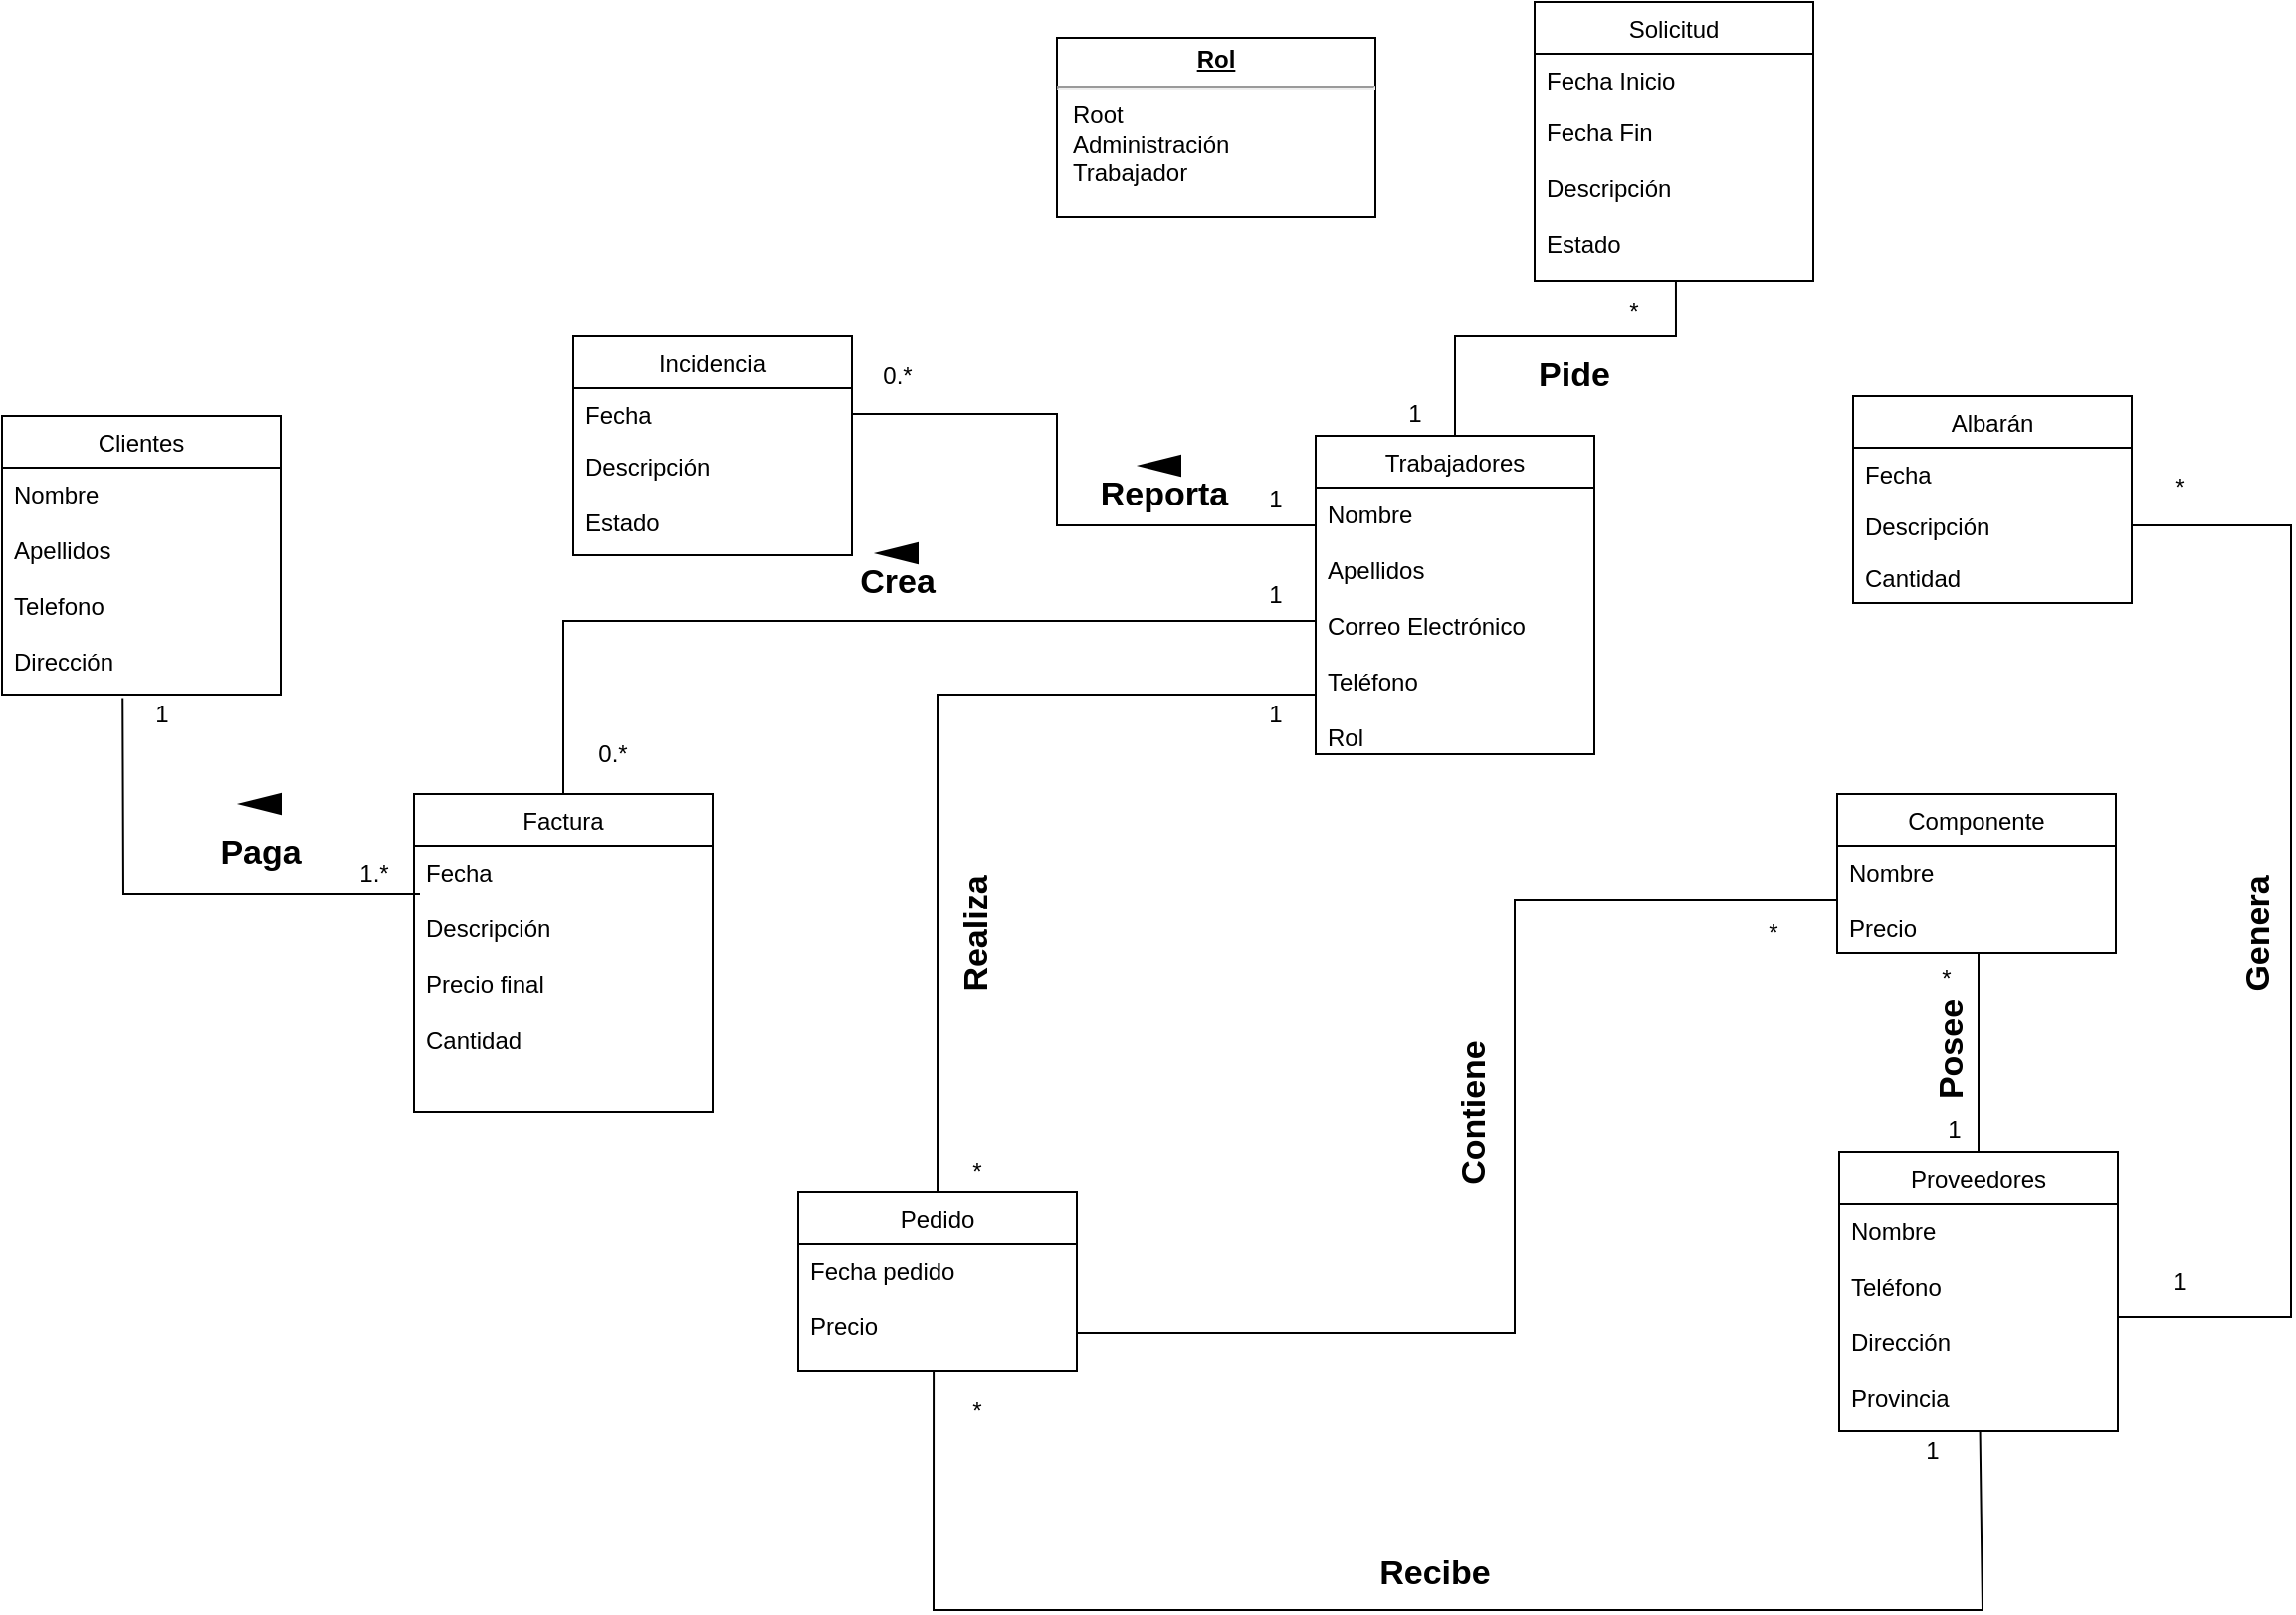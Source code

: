 <mxfile version="14.5.3" type="device"><diagram id="xDkeEAwvlzFnnD_oAGCt" name="Page-1"><mxGraphModel dx="2177" dy="1868" grid="1" gridSize="10" guides="1" tooltips="1" connect="1" arrows="1" fold="1" page="1" pageScale="1" pageWidth="827" pageHeight="1169" math="0" shadow="0"><root><mxCell id="0"/><mxCell id="1" parent="0"/><mxCell id="itayp0t5ARySY-h9rApw-1" value="Trabajadores" style="swimlane;fontStyle=0;childLayout=stackLayout;horizontal=1;startSize=26;fillColor=none;horizontalStack=0;resizeParent=1;resizeParentMax=0;resizeLast=0;collapsible=1;marginBottom=0;" parent="1" vertex="1"><mxGeometry x="-40" y="50" width="140" height="160" as="geometry"/></mxCell><mxCell id="itayp0t5ARySY-h9rApw-2" value="Nombre&#xA;&#xA;Apellidos&#xA;&#xA;Correo Electrónico&#xA;&#xA;Teléfono&#xA;&#xA;Rol&#xA;&#xA;&#xA;&#xA;" style="text;strokeColor=none;fillColor=none;align=left;verticalAlign=top;spacingLeft=4;spacingRight=4;overflow=hidden;rotatable=0;points=[[0,0.5],[1,0.5]];portConstraint=eastwest;" parent="itayp0t5ARySY-h9rApw-1" vertex="1"><mxGeometry y="26" width="140" height="134" as="geometry"/></mxCell><mxCell id="itayp0t5ARySY-h9rApw-6" value="&lt;p style=&quot;margin: 0px ; margin-top: 4px ; text-align: center ; text-decoration: underline&quot;&gt;&lt;b&gt;Rol&lt;/b&gt;&lt;/p&gt;&lt;hr&gt;&lt;p style=&quot;margin: 0px ; margin-left: 8px&quot;&gt;Root&lt;br&gt;Administración&lt;/p&gt;&lt;p style=&quot;margin: 0px ; margin-left: 8px&quot;&gt;Trabajador&lt;/p&gt;" style="verticalAlign=top;align=left;overflow=fill;fontSize=12;fontFamily=Helvetica;html=1;" parent="1" vertex="1"><mxGeometry x="-170" y="-150" width="160" height="90" as="geometry"/></mxCell><mxCell id="itayp0t5ARySY-h9rApw-7" value="Factura" style="swimlane;fontStyle=0;childLayout=stackLayout;horizontal=1;startSize=26;fillColor=none;horizontalStack=0;resizeParent=1;resizeParentMax=0;resizeLast=0;collapsible=1;marginBottom=0;" parent="1" vertex="1"><mxGeometry x="-493" y="230" width="150" height="160" as="geometry"/></mxCell><mxCell id="itayp0t5ARySY-h9rApw-8" value="Fecha &#xA;&#xA;Descripción&#xA;&#xA;Precio final&#xA;&#xA;Cantidad&#xA;&#xA; " style="text;strokeColor=none;fillColor=none;align=left;verticalAlign=top;spacingLeft=4;spacingRight=4;overflow=hidden;rotatable=0;points=[[0,0.5],[1,0.5]];portConstraint=eastwest;" parent="itayp0t5ARySY-h9rApw-7" vertex="1"><mxGeometry y="26" width="150" height="134" as="geometry"/></mxCell><mxCell id="itayp0t5ARySY-h9rApw-21" value="Albarán" style="swimlane;fontStyle=0;childLayout=stackLayout;horizontal=1;startSize=26;fillColor=none;horizontalStack=0;resizeParent=1;resizeParentMax=0;resizeLast=0;collapsible=1;marginBottom=0;fontColor=#000000;" parent="1" vertex="1"><mxGeometry x="230" y="30" width="140" height="104" as="geometry"/></mxCell><mxCell id="itayp0t5ARySY-h9rApw-22" value="Fecha" style="text;strokeColor=none;fillColor=none;align=left;verticalAlign=top;spacingLeft=4;spacingRight=4;overflow=hidden;rotatable=0;points=[[0,0.5],[1,0.5]];portConstraint=eastwest;" parent="itayp0t5ARySY-h9rApw-21" vertex="1"><mxGeometry y="26" width="140" height="26" as="geometry"/></mxCell><mxCell id="itayp0t5ARySY-h9rApw-23" value="Descripción" style="text;strokeColor=none;fillColor=none;align=left;verticalAlign=top;spacingLeft=4;spacingRight=4;overflow=hidden;rotatable=0;points=[[0,0.5],[1,0.5]];portConstraint=eastwest;" parent="itayp0t5ARySY-h9rApw-21" vertex="1"><mxGeometry y="52" width="140" height="26" as="geometry"/></mxCell><mxCell id="itayp0t5ARySY-h9rApw-24" value="Cantidad" style="text;strokeColor=none;fillColor=none;align=left;verticalAlign=top;spacingLeft=4;spacingRight=4;overflow=hidden;rotatable=0;points=[[0,0.5],[1,0.5]];portConstraint=eastwest;" parent="itayp0t5ARySY-h9rApw-21" vertex="1"><mxGeometry y="78" width="140" height="26" as="geometry"/></mxCell><mxCell id="itayp0t5ARySY-h9rApw-29" value="Pedido" style="swimlane;fontStyle=0;childLayout=stackLayout;horizontal=1;startSize=26;fillColor=none;horizontalStack=0;resizeParent=1;resizeParentMax=0;resizeLast=0;collapsible=1;marginBottom=0;fontColor=#000000;" parent="1" vertex="1"><mxGeometry x="-300" y="430" width="140" height="90" as="geometry"/></mxCell><mxCell id="itayp0t5ARySY-h9rApw-31" value="Fecha pedido&#xA;&#xA;Precio&#xA; " style="text;strokeColor=none;fillColor=none;align=left;verticalAlign=top;spacingLeft=4;spacingRight=4;overflow=hidden;rotatable=0;points=[[0,0.5],[1,0.5]];portConstraint=eastwest;" parent="itayp0t5ARySY-h9rApw-29" vertex="1"><mxGeometry y="26" width="140" height="64" as="geometry"/></mxCell><mxCell id="itayp0t5ARySY-h9rApw-53" style="edgeStyle=orthogonalEdgeStyle;rounded=0;orthogonalLoop=1;jettySize=auto;html=1;exitX=0.5;exitY=0;exitDx=0;exitDy=0;labelBackgroundColor=#FF0000;endArrow=none;endFill=0;fontColor=#000000;" parent="1" source="itayp0t5ARySY-h9rApw-33" target="itayp0t5ARySY-h9rApw-38" edge="1"><mxGeometry relative="1" as="geometry"><mxPoint x="280" y="350" as="targetPoint"/><Array as="points"><mxPoint x="293" y="330"/><mxPoint x="293" y="330"/></Array></mxGeometry></mxCell><mxCell id="itayp0t5ARySY-h9rApw-33" value="Proveedores" style="swimlane;fontStyle=0;childLayout=stackLayout;horizontal=1;startSize=26;fillColor=none;horizontalStack=0;resizeParent=1;resizeParentMax=0;resizeLast=0;collapsible=1;marginBottom=0;fontColor=#000000;" parent="1" vertex="1"><mxGeometry x="223" y="410" width="140" height="140" as="geometry"/></mxCell><mxCell id="itayp0t5ARySY-h9rApw-36" value="Nombre&#xA;&#xA;Teléfono&#xA;&#xA;Dirección&#xA;&#xA;Provincia" style="text;strokeColor=none;fillColor=none;align=left;verticalAlign=top;spacingLeft=4;spacingRight=4;overflow=hidden;rotatable=0;points=[[0,0.5],[1,0.5]];portConstraint=eastwest;" parent="itayp0t5ARySY-h9rApw-33" vertex="1"><mxGeometry y="26" width="140" height="114" as="geometry"/></mxCell><mxCell id="itayp0t5ARySY-h9rApw-37" value="Componente" style="swimlane;fontStyle=0;childLayout=stackLayout;horizontal=1;startSize=26;fillColor=none;horizontalStack=0;resizeParent=1;resizeParentMax=0;resizeLast=0;collapsible=1;marginBottom=0;fontColor=#000000;" parent="1" vertex="1"><mxGeometry x="222" y="230" width="140" height="80" as="geometry"/></mxCell><mxCell id="itayp0t5ARySY-h9rApw-38" value="Nombre&#xA;&#xA;Precio&#xA;&#xA;" style="text;strokeColor=none;fillColor=none;align=left;verticalAlign=top;spacingLeft=4;spacingRight=4;overflow=hidden;rotatable=0;points=[[0,0.5],[1,0.5]];portConstraint=eastwest;" parent="itayp0t5ARySY-h9rApw-37" vertex="1"><mxGeometry y="26" width="140" height="54" as="geometry"/></mxCell><mxCell id="itayp0t5ARySY-h9rApw-41" value="Incidencia" style="swimlane;fontStyle=0;childLayout=stackLayout;horizontal=1;startSize=26;fillColor=none;horizontalStack=0;resizeParent=1;resizeParentMax=0;resizeLast=0;collapsible=1;marginBottom=0;fontColor=#000000;" parent="1" vertex="1"><mxGeometry x="-413" width="140" height="110" as="geometry"/></mxCell><mxCell id="itayp0t5ARySY-h9rApw-42" value="Fecha" style="text;strokeColor=none;fillColor=none;align=left;verticalAlign=top;spacingLeft=4;spacingRight=4;overflow=hidden;rotatable=0;points=[[0,0.5],[1,0.5]];portConstraint=eastwest;" parent="itayp0t5ARySY-h9rApw-41" vertex="1"><mxGeometry y="26" width="140" height="26" as="geometry"/></mxCell><mxCell id="itayp0t5ARySY-h9rApw-43" value="Descripción&#xA;&#xA;Estado&#xA;" style="text;strokeColor=none;fillColor=none;align=left;verticalAlign=top;spacingLeft=4;spacingRight=4;overflow=hidden;rotatable=0;points=[[0,0.5],[1,0.5]];portConstraint=eastwest;" parent="itayp0t5ARySY-h9rApw-41" vertex="1"><mxGeometry y="52" width="140" height="58" as="geometry"/></mxCell><mxCell id="itayp0t5ARySY-h9rApw-45" value="Solicitud" style="swimlane;fontStyle=0;childLayout=stackLayout;horizontal=1;startSize=26;fillColor=none;horizontalStack=0;resizeParent=1;resizeParentMax=0;resizeLast=0;collapsible=1;marginBottom=0;fontColor=#000000;" parent="1" vertex="1"><mxGeometry x="70" y="-168" width="140" height="140" as="geometry"/></mxCell><mxCell id="itayp0t5ARySY-h9rApw-46" value="Fecha Inicio" style="text;strokeColor=none;fillColor=none;align=left;verticalAlign=top;spacingLeft=4;spacingRight=4;overflow=hidden;rotatable=0;points=[[0,0.5],[1,0.5]];portConstraint=eastwest;" parent="itayp0t5ARySY-h9rApw-45" vertex="1"><mxGeometry y="26" width="140" height="26" as="geometry"/></mxCell><mxCell id="itayp0t5ARySY-h9rApw-47" value="Fecha Fin&#xA;&#xA;Descripción&#xA;&#xA;Estado&#xA;" style="text;strokeColor=none;fillColor=none;align=left;verticalAlign=top;spacingLeft=4;spacingRight=4;overflow=hidden;rotatable=0;points=[[0,0.5],[1,0.5]];portConstraint=eastwest;" parent="itayp0t5ARySY-h9rApw-45" vertex="1"><mxGeometry y="52" width="140" height="88" as="geometry"/></mxCell><mxCell id="itayp0t5ARySY-h9rApw-50" style="edgeStyle=orthogonalEdgeStyle;rounded=0;orthogonalLoop=1;jettySize=auto;html=1;exitX=0;exitY=0.5;exitDx=0;exitDy=0;labelBackgroundColor=#FF0000;fontColor=#000000;endArrow=none;endFill=0;" parent="1" source="itayp0t5ARySY-h9rApw-2" target="itayp0t5ARySY-h9rApw-29" edge="1"><mxGeometry relative="1" as="geometry"><Array as="points"><mxPoint x="-40" y="180"/><mxPoint x="-230" y="180"/></Array></mxGeometry></mxCell><mxCell id="itayp0t5ARySY-h9rApw-57" style="edgeStyle=orthogonalEdgeStyle;rounded=0;orthogonalLoop=1;jettySize=auto;html=1;entryX=1;entryY=0.395;entryDx=0;entryDy=0;entryPerimeter=0;labelBackgroundColor=#FF0000;endArrow=none;endFill=0;fontColor=#000000;" parent="1" source="itayp0t5ARySY-h9rApw-38" target="itayp0t5ARySY-h9rApw-31" edge="1"><mxGeometry relative="1" as="geometry"><Array as="points"><mxPoint x="60" y="283"/><mxPoint x="60" y="501"/></Array></mxGeometry></mxCell><mxCell id="itayp0t5ARySY-h9rApw-59" style="edgeStyle=orthogonalEdgeStyle;rounded=0;orthogonalLoop=1;jettySize=auto;html=1;exitX=1;exitY=0.5;exitDx=0;exitDy=0;entryX=1;entryY=0.5;entryDx=0;entryDy=0;labelBackgroundColor=#FF0000;endArrow=none;endFill=0;fontColor=#000000;" parent="1" source="itayp0t5ARySY-h9rApw-36" target="itayp0t5ARySY-h9rApw-23" edge="1"><mxGeometry relative="1" as="geometry"><Array as="points"><mxPoint x="450" y="493"/><mxPoint x="450" y="95"/></Array></mxGeometry></mxCell><mxCell id="itayp0t5ARySY-h9rApw-63" value="" style="endArrow=none;html=1;labelBackgroundColor=#FF0000;fontColor=#000000;entryX=0.5;entryY=0;entryDx=0;entryDy=0;exitX=0.507;exitY=1;exitDx=0;exitDy=0;exitPerimeter=0;rounded=0;" parent="1" source="itayp0t5ARySY-h9rApw-47" target="itayp0t5ARySY-h9rApw-1" edge="1"><mxGeometry width="50" height="50" relative="1" as="geometry"><mxPoint x="30" as="sourcePoint"/><mxPoint x="240" y="160" as="targetPoint"/><Array as="points"><mxPoint x="141"/><mxPoint x="30"/></Array></mxGeometry></mxCell><mxCell id="itayp0t5ARySY-h9rApw-64" value="" style="endArrow=none;html=1;labelBackgroundColor=#FF0000;fontColor=#000000;entryX=1;entryY=0.5;entryDx=0;entryDy=0;rounded=0;" parent="1" target="itayp0t5ARySY-h9rApw-42" edge="1"><mxGeometry width="50" height="50" relative="1" as="geometry"><mxPoint x="-40" y="95" as="sourcePoint"/><mxPoint x="240" y="-40" as="targetPoint"/><Array as="points"><mxPoint x="-120" y="95"/><mxPoint x="-170" y="95"/><mxPoint x="-170" y="39"/></Array></mxGeometry></mxCell><mxCell id="itayp0t5ARySY-h9rApw-67" value="" style="endArrow=none;html=1;labelBackgroundColor=#FF0000;fontColor=#000000;rounded=0;exitX=0.486;exitY=1;exitDx=0;exitDy=0;exitPerimeter=0;" parent="1" source="itayp0t5ARySY-h9rApw-31" target="itayp0t5ARySY-h9rApw-36" edge="1"><mxGeometry width="50" height="50" relative="1" as="geometry"><mxPoint x="-232" y="576" as="sourcePoint"/><mxPoint x="90" y="410" as="targetPoint"/><Array as="points"><mxPoint x="-232" y="640"/><mxPoint x="295" y="640"/></Array></mxGeometry></mxCell><mxCell id="itayp0t5ARySY-h9rApw-68" value="&lt;b&gt;&lt;font style=&quot;font-size: 17px&quot;&gt;Reporta&lt;/font&gt;&lt;/b&gt;" style="text;html=1;strokeColor=none;fillColor=none;align=center;verticalAlign=middle;whiteSpace=wrap;rounded=0;fontColor=#000000;" parent="1" vertex="1"><mxGeometry x="-136" y="70" width="40" height="20" as="geometry"/></mxCell><mxCell id="itayp0t5ARySY-h9rApw-69" value="" style="triangle;whiteSpace=wrap;html=1;fontColor=#000000;fillColor=#000000;rotation=-180;" parent="1" vertex="1"><mxGeometry x="-128" y="60" width="20" height="10" as="geometry"/></mxCell><mxCell id="itayp0t5ARySY-h9rApw-70" value="&lt;b&gt;&lt;font style=&quot;font-size: 17px&quot;&gt;Pide&lt;/font&gt;&lt;/b&gt;" style="text;html=1;strokeColor=none;fillColor=none;align=center;verticalAlign=middle;whiteSpace=wrap;rounded=0;fontColor=#000000;" parent="1" vertex="1"><mxGeometry x="70" y="10" width="40" height="20" as="geometry"/></mxCell><mxCell id="itayp0t5ARySY-h9rApw-71" value="&lt;b&gt;&lt;font style=&quot;font-size: 17px&quot;&gt;Realiza&lt;/font&gt;&lt;/b&gt;" style="text;html=1;strokeColor=none;fillColor=none;align=center;verticalAlign=middle;whiteSpace=wrap;rounded=0;fontColor=#000000;rotation=-90;" parent="1" vertex="1"><mxGeometry x="-230" y="290" width="40" height="20" as="geometry"/></mxCell><mxCell id="itayp0t5ARySY-h9rApw-74" value="&lt;b&gt;&lt;font style=&quot;font-size: 17px&quot;&gt;Contiene&lt;/font&gt;&lt;/b&gt;" style="text;html=1;strokeColor=none;fillColor=none;align=center;verticalAlign=middle;whiteSpace=wrap;rounded=0;fontColor=#000000;rotation=-90;" parent="1" vertex="1"><mxGeometry x="20" y="380" width="40" height="20" as="geometry"/></mxCell><mxCell id="itayp0t5ARySY-h9rApw-77" value="&lt;b&gt;&lt;font style=&quot;font-size: 17px&quot;&gt;Genera&lt;/font&gt;&lt;/b&gt;" style="text;html=1;strokeColor=none;fillColor=none;align=center;verticalAlign=middle;whiteSpace=wrap;rounded=0;fontColor=#000000;rotation=-90;" parent="1" vertex="1"><mxGeometry x="414" y="290" width="40" height="20" as="geometry"/></mxCell><mxCell id="itayp0t5ARySY-h9rApw-78" value="&lt;b&gt;&lt;font style=&quot;font-size: 17px&quot;&gt;Posee&lt;/font&gt;&lt;/b&gt;" style="text;html=1;strokeColor=none;fillColor=none;align=center;verticalAlign=middle;whiteSpace=wrap;rounded=0;fontColor=#000000;rotation=-90;" parent="1" vertex="1"><mxGeometry x="260" y="348" width="40" height="20" as="geometry"/></mxCell><mxCell id="itayp0t5ARySY-h9rApw-80" value="&lt;span style=&quot;font-size: 17px&quot;&gt;&lt;b&gt;Recibe&lt;/b&gt;&lt;/span&gt;" style="text;html=1;strokeColor=none;fillColor=none;align=center;verticalAlign=middle;whiteSpace=wrap;rounded=0;fontColor=#000000;rotation=0;" parent="1" vertex="1"><mxGeometry y="612" width="40" height="20" as="geometry"/></mxCell><mxCell id="itayp0t5ARySY-h9rApw-83" value="" style="endArrow=none;html=1;labelBackgroundColor=#FF0000;fontColor=#000000;entryX=0;entryY=0.5;entryDx=0;entryDy=0;exitX=0.5;exitY=0;exitDx=0;exitDy=0;rounded=0;" parent="1" source="itayp0t5ARySY-h9rApw-7" target="itayp0t5ARySY-h9rApw-2" edge="1"><mxGeometry width="50" height="50" relative="1" as="geometry"><mxPoint x="-480" y="143" as="sourcePoint"/><mxPoint x="-70" y="290" as="targetPoint"/><Array as="points"><mxPoint x="-418" y="143"/></Array></mxGeometry></mxCell><mxCell id="itayp0t5ARySY-h9rApw-84" value="Clientes" style="swimlane;fontStyle=0;childLayout=stackLayout;horizontal=1;startSize=26;fillColor=none;horizontalStack=0;resizeParent=1;resizeParentMax=0;resizeLast=0;collapsible=1;marginBottom=0;fontColor=#000000;" parent="1" vertex="1"><mxGeometry x="-700" y="40" width="140" height="140" as="geometry"/></mxCell><mxCell id="itayp0t5ARySY-h9rApw-85" value="Nombre &#xA;&#xA;Apellidos&#xA;&#xA;Telefono&#xA;&#xA;Dirección&#xA;" style="text;strokeColor=none;fillColor=none;align=left;verticalAlign=top;spacingLeft=4;spacingRight=4;overflow=hidden;rotatable=0;points=[[0,0.5],[1,0.5]];portConstraint=eastwest;" parent="itayp0t5ARySY-h9rApw-84" vertex="1"><mxGeometry y="26" width="140" height="114" as="geometry"/></mxCell><mxCell id="itayp0t5ARySY-h9rApw-88" value="&lt;b&gt;&lt;font style=&quot;font-size: 17px&quot;&gt;Crea&lt;/font&gt;&lt;/b&gt;" style="text;html=1;strokeColor=none;fillColor=none;align=center;verticalAlign=middle;whiteSpace=wrap;rounded=0;fontColor=#000000;rotation=0;" parent="1" vertex="1"><mxGeometry x="-270" y="114" width="40" height="20" as="geometry"/></mxCell><mxCell id="itayp0t5ARySY-h9rApw-90" value="" style="triangle;whiteSpace=wrap;html=1;fontColor=#000000;fillColor=#000000;rotation=-180;" parent="1" vertex="1"><mxGeometry x="-260" y="104" width="20" height="10" as="geometry"/></mxCell><mxCell id="itayp0t5ARySY-h9rApw-91" value="" style="endArrow=none;html=1;labelBackgroundColor=#FF0000;fontColor=#000000;entryX=0.433;entryY=1.015;entryDx=0;entryDy=0;entryPerimeter=0;rounded=0;" parent="1" target="itayp0t5ARySY-h9rApw-85" edge="1"><mxGeometry width="50" height="50" relative="1" as="geometry"><mxPoint x="-490" y="280" as="sourcePoint"/><mxPoint y="190" as="targetPoint"/><Array as="points"><mxPoint x="-639" y="280"/></Array></mxGeometry></mxCell><mxCell id="itayp0t5ARySY-h9rApw-93" value="&lt;b&gt;&lt;font style=&quot;font-size: 17px&quot;&gt;Paga&lt;/font&gt;&lt;/b&gt;" style="text;html=1;strokeColor=none;fillColor=none;align=center;verticalAlign=middle;whiteSpace=wrap;rounded=0;fontColor=#000000;rotation=0;" parent="1" vertex="1"><mxGeometry x="-590" y="250" width="40" height="20" as="geometry"/></mxCell><mxCell id="itayp0t5ARySY-h9rApw-94" value="" style="triangle;whiteSpace=wrap;html=1;fontColor=#000000;fillColor=#000000;rotation=-180;" parent="1" vertex="1"><mxGeometry x="-580" y="230" width="20" height="10" as="geometry"/></mxCell><mxCell id="itayp0t5ARySY-h9rApw-96" value="1" style="text;html=1;align=center;verticalAlign=middle;resizable=0;points=[];autosize=1;fontColor=#000000;" parent="1" vertex="1"><mxGeometry x="-630" y="180" width="20" height="20" as="geometry"/></mxCell><mxCell id="itayp0t5ARySY-h9rApw-97" value="1.*" style="text;html=1;strokeColor=none;fillColor=none;align=center;verticalAlign=middle;whiteSpace=wrap;rounded=0;fontColor=#000000;" parent="1" vertex="1"><mxGeometry x="-533" y="260" width="40" height="20" as="geometry"/></mxCell><mxCell id="itayp0t5ARySY-h9rApw-98" value="0.*" style="text;html=1;strokeColor=none;fillColor=none;align=center;verticalAlign=middle;whiteSpace=wrap;rounded=0;fontColor=#000000;" parent="1" vertex="1"><mxGeometry x="-413" y="200" width="40" height="20" as="geometry"/></mxCell><mxCell id="itayp0t5ARySY-h9rApw-99" value="1" style="text;html=1;strokeColor=none;fillColor=none;align=center;verticalAlign=middle;whiteSpace=wrap;rounded=0;fontColor=#000000;" parent="1" vertex="1"><mxGeometry x="-80" y="120" width="40" height="20" as="geometry"/></mxCell><mxCell id="itayp0t5ARySY-h9rApw-101" value="0.*" style="text;html=1;strokeColor=none;fillColor=none;align=center;verticalAlign=middle;whiteSpace=wrap;rounded=0;fontColor=#000000;" parent="1" vertex="1"><mxGeometry x="-270" y="10" width="40" height="20" as="geometry"/></mxCell><mxCell id="itayp0t5ARySY-h9rApw-102" value="*" style="text;html=1;strokeColor=none;fillColor=none;align=center;verticalAlign=middle;whiteSpace=wrap;rounded=0;fontColor=#000000;" parent="1" vertex="1"><mxGeometry x="100" y="-22" width="40" height="20" as="geometry"/></mxCell><mxCell id="itayp0t5ARySY-h9rApw-103" value="1" style="text;html=1;strokeColor=none;fillColor=none;align=center;verticalAlign=middle;whiteSpace=wrap;rounded=0;fontColor=#000000;" parent="1" vertex="1"><mxGeometry x="-10" y="29" width="40" height="20" as="geometry"/></mxCell><mxCell id="itayp0t5ARySY-h9rApw-104" value="1" style="text;html=1;strokeColor=none;fillColor=none;align=center;verticalAlign=middle;whiteSpace=wrap;rounded=0;fontColor=#000000;" parent="1" vertex="1"><mxGeometry x="-80" y="72" width="40" height="20" as="geometry"/></mxCell><mxCell id="itayp0t5ARySY-h9rApw-105" value="*" style="text;html=1;strokeColor=none;fillColor=none;align=center;verticalAlign=middle;whiteSpace=wrap;rounded=0;fontColor=#000000;" parent="1" vertex="1"><mxGeometry x="-230" y="410" width="40" height="20" as="geometry"/></mxCell><mxCell id="itayp0t5ARySY-h9rApw-106" value="1" style="text;html=1;strokeColor=none;fillColor=none;align=center;verticalAlign=middle;whiteSpace=wrap;rounded=0;fontColor=#000000;" parent="1" vertex="1"><mxGeometry x="-80" y="180" width="40" height="20" as="geometry"/></mxCell><mxCell id="itayp0t5ARySY-h9rApw-108" value="*" style="text;html=1;strokeColor=none;fillColor=none;align=center;verticalAlign=middle;whiteSpace=wrap;rounded=0;fontColor=#000000;" parent="1" vertex="1"><mxGeometry x="-230" y="530" width="40" height="20" as="geometry"/></mxCell><mxCell id="itayp0t5ARySY-h9rApw-109" value="*" style="text;html=1;strokeColor=none;fillColor=none;align=center;verticalAlign=middle;whiteSpace=wrap;rounded=0;fontColor=#000000;" parent="1" vertex="1"><mxGeometry x="170" y="290" width="40" height="20" as="geometry"/></mxCell><mxCell id="itayp0t5ARySY-h9rApw-110" value="1" style="text;html=1;strokeColor=none;fillColor=none;align=center;verticalAlign=middle;whiteSpace=wrap;rounded=0;fontColor=#000000;" parent="1" vertex="1"><mxGeometry x="250" y="550" width="40" height="20" as="geometry"/></mxCell><mxCell id="itayp0t5ARySY-h9rApw-113" value="*" style="text;html=1;strokeColor=none;fillColor=none;align=center;verticalAlign=middle;whiteSpace=wrap;rounded=0;fontColor=#000000;" parent="1" vertex="1"><mxGeometry x="257" y="313" width="40" height="20" as="geometry"/></mxCell><mxCell id="itayp0t5ARySY-h9rApw-114" value="1" style="text;html=1;strokeColor=none;fillColor=none;align=center;verticalAlign=middle;whiteSpace=wrap;rounded=0;fontColor=#000000;" parent="1" vertex="1"><mxGeometry x="261" y="389" width="40" height="20" as="geometry"/></mxCell><mxCell id="itayp0t5ARySY-h9rApw-115" value="*" style="text;html=1;strokeColor=none;fillColor=none;align=center;verticalAlign=middle;whiteSpace=wrap;rounded=0;fontColor=#000000;" parent="1" vertex="1"><mxGeometry x="374" y="66" width="40" height="20" as="geometry"/></mxCell><mxCell id="itayp0t5ARySY-h9rApw-116" value="1" style="text;html=1;strokeColor=none;fillColor=none;align=center;verticalAlign=middle;whiteSpace=wrap;rounded=0;fontColor=#000000;" parent="1" vertex="1"><mxGeometry x="374" y="465" width="40" height="20" as="geometry"/></mxCell></root></mxGraphModel></diagram></mxfile>